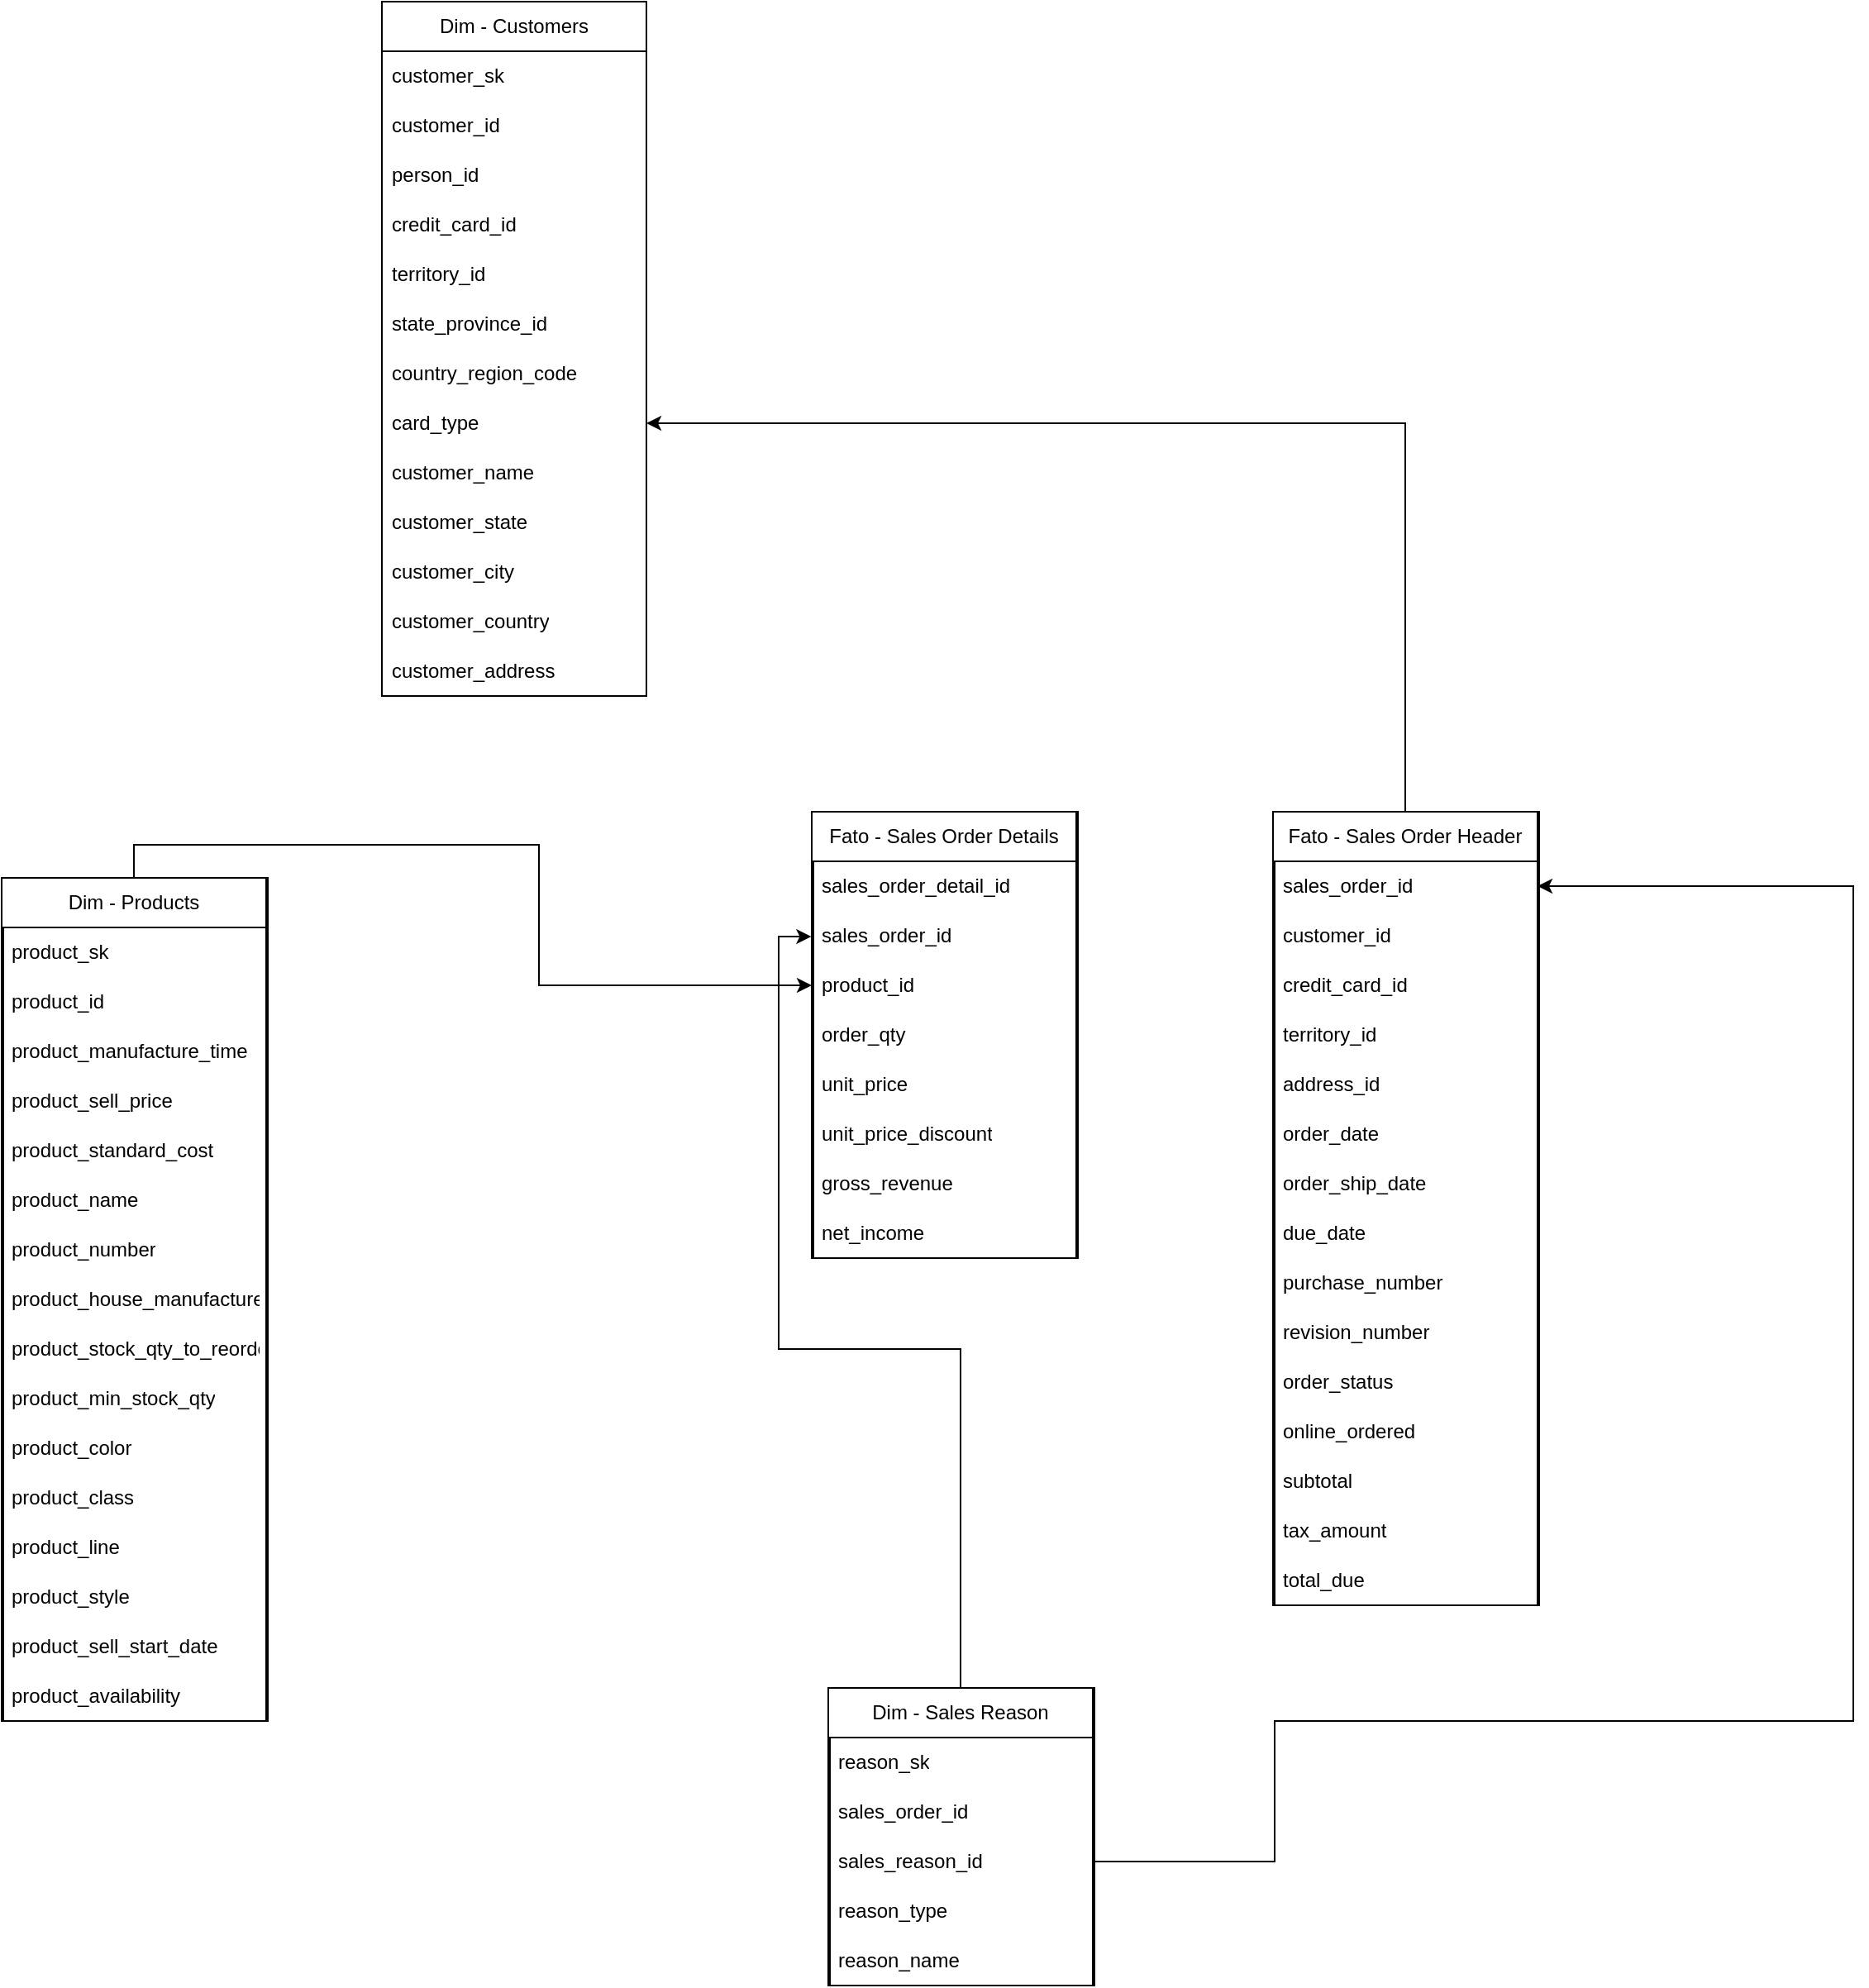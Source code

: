 <mxfile version="21.6.1" type="github">
  <diagram name="Página-1" id="UpeWFnm57IUFRS4a2LFD">
    <mxGraphModel dx="3412" dy="2324" grid="1" gridSize="10" guides="1" tooltips="1" connect="1" arrows="1" fold="1" page="1" pageScale="1" pageWidth="827" pageHeight="1169" math="0" shadow="0">
      <root>
        <mxCell id="0" />
        <mxCell id="1" parent="0" />
        <mxCell id="mHSwdu6JltxRhwhwX5n6-65" style="edgeStyle=orthogonalEdgeStyle;rounded=0;orthogonalLoop=1;jettySize=auto;html=1;exitX=0.5;exitY=0;exitDx=0;exitDy=0;entryX=1;entryY=0.5;entryDx=0;entryDy=0;" edge="1" parent="1" source="mHSwdu6JltxRhwhwX5n6-6" target="mHSwdu6JltxRhwhwX5n6-59">
          <mxGeometry relative="1" as="geometry" />
        </mxCell>
        <mxCell id="mHSwdu6JltxRhwhwX5n6-106" style="edgeStyle=orthogonalEdgeStyle;rounded=0;orthogonalLoop=1;jettySize=auto;html=1;exitX=0.5;exitY=0;exitDx=0;exitDy=0;entryX=0;entryY=0.5;entryDx=0;entryDy=0;" edge="1" parent="1" source="mHSwdu6JltxRhwhwX5n6-85" target="mHSwdu6JltxRhwhwX5n6-14">
          <mxGeometry relative="1" as="geometry" />
        </mxCell>
        <mxCell id="mHSwdu6JltxRhwhwX5n6-108" value="" style="group" vertex="1" connectable="0" parent="1">
          <mxGeometry x="449" y="180" width="161" height="480" as="geometry" />
        </mxCell>
        <mxCell id="mHSwdu6JltxRhwhwX5n6-2" value="" style="shape=internalStorage;whiteSpace=wrap;html=1;backgroundOutline=1;dx=0;dy=20;" vertex="1" parent="mHSwdu6JltxRhwhwX5n6-108">
          <mxGeometry x="1" width="160" height="480" as="geometry" />
        </mxCell>
        <mxCell id="mHSwdu6JltxRhwhwX5n6-6" value="Fato - Sales Order Header" style="swimlane;fontStyle=0;childLayout=stackLayout;horizontal=1;startSize=30;horizontalStack=0;resizeParent=1;resizeParentMax=0;resizeLast=0;collapsible=1;marginBottom=0;whiteSpace=wrap;html=1;" vertex="1" parent="mHSwdu6JltxRhwhwX5n6-108">
          <mxGeometry width="160" height="480" as="geometry" />
        </mxCell>
        <mxCell id="mHSwdu6JltxRhwhwX5n6-7" value="sales_order_id" style="text;strokeColor=none;fillColor=none;align=left;verticalAlign=middle;spacingLeft=4;spacingRight=4;overflow=hidden;points=[[0,0.5],[1,0.5]];portConstraint=eastwest;rotatable=0;whiteSpace=wrap;html=1;" vertex="1" parent="mHSwdu6JltxRhwhwX5n6-6">
          <mxGeometry y="30" width="160" height="30" as="geometry" />
        </mxCell>
        <mxCell id="mHSwdu6JltxRhwhwX5n6-8" value="customer_id" style="text;strokeColor=none;fillColor=none;align=left;verticalAlign=middle;spacingLeft=4;spacingRight=4;overflow=hidden;points=[[0,0.5],[1,0.5]];portConstraint=eastwest;rotatable=0;whiteSpace=wrap;html=1;" vertex="1" parent="mHSwdu6JltxRhwhwX5n6-6">
          <mxGeometry y="60" width="160" height="30" as="geometry" />
        </mxCell>
        <mxCell id="mHSwdu6JltxRhwhwX5n6-9" value="credit_card_id" style="text;strokeColor=none;fillColor=none;align=left;verticalAlign=middle;spacingLeft=4;spacingRight=4;overflow=hidden;points=[[0,0.5],[1,0.5]];portConstraint=eastwest;rotatable=0;whiteSpace=wrap;html=1;" vertex="1" parent="mHSwdu6JltxRhwhwX5n6-6">
          <mxGeometry y="90" width="160" height="30" as="geometry" />
        </mxCell>
        <mxCell id="mHSwdu6JltxRhwhwX5n6-39" value="territory_id" style="text;strokeColor=none;fillColor=none;align=left;verticalAlign=middle;spacingLeft=4;spacingRight=4;overflow=hidden;points=[[0,0.5],[1,0.5]];portConstraint=eastwest;rotatable=0;whiteSpace=wrap;html=1;" vertex="1" parent="mHSwdu6JltxRhwhwX5n6-6">
          <mxGeometry y="120" width="160" height="30" as="geometry" />
        </mxCell>
        <mxCell id="mHSwdu6JltxRhwhwX5n6-40" value="address_id" style="text;strokeColor=none;fillColor=none;align=left;verticalAlign=middle;spacingLeft=4;spacingRight=4;overflow=hidden;points=[[0,0.5],[1,0.5]];portConstraint=eastwest;rotatable=0;whiteSpace=wrap;html=1;" vertex="1" parent="mHSwdu6JltxRhwhwX5n6-6">
          <mxGeometry y="150" width="160" height="30" as="geometry" />
        </mxCell>
        <mxCell id="mHSwdu6JltxRhwhwX5n6-41" value="order_date" style="text;strokeColor=none;fillColor=none;align=left;verticalAlign=middle;spacingLeft=4;spacingRight=4;overflow=hidden;points=[[0,0.5],[1,0.5]];portConstraint=eastwest;rotatable=0;whiteSpace=wrap;html=1;" vertex="1" parent="mHSwdu6JltxRhwhwX5n6-6">
          <mxGeometry y="180" width="160" height="30" as="geometry" />
        </mxCell>
        <mxCell id="mHSwdu6JltxRhwhwX5n6-42" value="order_ship_date" style="text;strokeColor=none;fillColor=none;align=left;verticalAlign=middle;spacingLeft=4;spacingRight=4;overflow=hidden;points=[[0,0.5],[1,0.5]];portConstraint=eastwest;rotatable=0;whiteSpace=wrap;html=1;" vertex="1" parent="mHSwdu6JltxRhwhwX5n6-6">
          <mxGeometry y="210" width="160" height="30" as="geometry" />
        </mxCell>
        <mxCell id="mHSwdu6JltxRhwhwX5n6-46" value="due_date" style="text;strokeColor=none;fillColor=none;align=left;verticalAlign=middle;spacingLeft=4;spacingRight=4;overflow=hidden;points=[[0,0.5],[1,0.5]];portConstraint=eastwest;rotatable=0;whiteSpace=wrap;html=1;" vertex="1" parent="mHSwdu6JltxRhwhwX5n6-6">
          <mxGeometry y="240" width="160" height="30" as="geometry" />
        </mxCell>
        <mxCell id="mHSwdu6JltxRhwhwX5n6-47" value="purchase_number" style="text;strokeColor=none;fillColor=none;align=left;verticalAlign=middle;spacingLeft=4;spacingRight=4;overflow=hidden;points=[[0,0.5],[1,0.5]];portConstraint=eastwest;rotatable=0;whiteSpace=wrap;html=1;" vertex="1" parent="mHSwdu6JltxRhwhwX5n6-6">
          <mxGeometry y="270" width="160" height="30" as="geometry" />
        </mxCell>
        <mxCell id="mHSwdu6JltxRhwhwX5n6-48" value="revision_number" style="text;strokeColor=none;fillColor=none;align=left;verticalAlign=middle;spacingLeft=4;spacingRight=4;overflow=hidden;points=[[0,0.5],[1,0.5]];portConstraint=eastwest;rotatable=0;whiteSpace=wrap;html=1;" vertex="1" parent="mHSwdu6JltxRhwhwX5n6-6">
          <mxGeometry y="300" width="160" height="30" as="geometry" />
        </mxCell>
        <mxCell id="mHSwdu6JltxRhwhwX5n6-33" value="order_status" style="text;strokeColor=none;fillColor=none;align=left;verticalAlign=middle;spacingLeft=4;spacingRight=4;overflow=hidden;points=[[0,0.5],[1,0.5]];portConstraint=eastwest;rotatable=0;whiteSpace=wrap;html=1;" vertex="1" parent="mHSwdu6JltxRhwhwX5n6-6">
          <mxGeometry y="330" width="160" height="30" as="geometry" />
        </mxCell>
        <mxCell id="mHSwdu6JltxRhwhwX5n6-49" value="online_ordered" style="text;strokeColor=none;fillColor=none;align=left;verticalAlign=middle;spacingLeft=4;spacingRight=4;overflow=hidden;points=[[0,0.5],[1,0.5]];portConstraint=eastwest;rotatable=0;whiteSpace=wrap;html=1;" vertex="1" parent="mHSwdu6JltxRhwhwX5n6-6">
          <mxGeometry y="360" width="160" height="30" as="geometry" />
        </mxCell>
        <mxCell id="mHSwdu6JltxRhwhwX5n6-50" value="subtotal" style="text;strokeColor=none;fillColor=none;align=left;verticalAlign=middle;spacingLeft=4;spacingRight=4;overflow=hidden;points=[[0,0.5],[1,0.5]];portConstraint=eastwest;rotatable=0;whiteSpace=wrap;html=1;" vertex="1" parent="mHSwdu6JltxRhwhwX5n6-6">
          <mxGeometry y="390" width="160" height="30" as="geometry" />
        </mxCell>
        <mxCell id="mHSwdu6JltxRhwhwX5n6-52" value="tax_amount" style="text;strokeColor=none;fillColor=none;align=left;verticalAlign=middle;spacingLeft=4;spacingRight=4;overflow=hidden;points=[[0,0.5],[1,0.5]];portConstraint=eastwest;rotatable=0;whiteSpace=wrap;html=1;" vertex="1" parent="mHSwdu6JltxRhwhwX5n6-6">
          <mxGeometry y="420" width="160" height="30" as="geometry" />
        </mxCell>
        <mxCell id="mHSwdu6JltxRhwhwX5n6-53" value="total_due" style="text;strokeColor=none;fillColor=none;align=left;verticalAlign=middle;spacingLeft=4;spacingRight=4;overflow=hidden;points=[[0,0.5],[1,0.5]];portConstraint=eastwest;rotatable=0;whiteSpace=wrap;html=1;" vertex="1" parent="mHSwdu6JltxRhwhwX5n6-6">
          <mxGeometry y="450" width="160" height="30" as="geometry" />
        </mxCell>
        <mxCell id="mHSwdu6JltxRhwhwX5n6-109" value="" style="group" vertex="1" connectable="0" parent="1">
          <mxGeometry x="170" y="180" width="161" height="270" as="geometry" />
        </mxCell>
        <mxCell id="mHSwdu6JltxRhwhwX5n6-10" value="" style="shape=internalStorage;whiteSpace=wrap;html=1;backgroundOutline=1;dx=0;dy=20;" vertex="1" parent="mHSwdu6JltxRhwhwX5n6-109">
          <mxGeometry x="1" width="160" height="270" as="geometry" />
        </mxCell>
        <mxCell id="mHSwdu6JltxRhwhwX5n6-11" value="Fato - Sales Order Details" style="swimlane;fontStyle=0;childLayout=stackLayout;horizontal=1;startSize=30;horizontalStack=0;resizeParent=1;resizeParentMax=0;resizeLast=0;collapsible=1;marginBottom=0;whiteSpace=wrap;html=1;" vertex="1" parent="mHSwdu6JltxRhwhwX5n6-109">
          <mxGeometry width="160" height="270" as="geometry" />
        </mxCell>
        <mxCell id="mHSwdu6JltxRhwhwX5n6-12" value="sales_order_detail_id" style="text;strokeColor=none;fillColor=none;align=left;verticalAlign=middle;spacingLeft=4;spacingRight=4;overflow=hidden;points=[[0,0.5],[1,0.5]];portConstraint=eastwest;rotatable=0;whiteSpace=wrap;html=1;" vertex="1" parent="mHSwdu6JltxRhwhwX5n6-11">
          <mxGeometry y="30" width="160" height="30" as="geometry" />
        </mxCell>
        <mxCell id="mHSwdu6JltxRhwhwX5n6-13" value="sales_order_id" style="text;strokeColor=none;fillColor=none;align=left;verticalAlign=middle;spacingLeft=4;spacingRight=4;overflow=hidden;points=[[0,0.5],[1,0.5]];portConstraint=eastwest;rotatable=0;whiteSpace=wrap;html=1;" vertex="1" parent="mHSwdu6JltxRhwhwX5n6-11">
          <mxGeometry y="60" width="160" height="30" as="geometry" />
        </mxCell>
        <mxCell id="mHSwdu6JltxRhwhwX5n6-14" value="product_id" style="text;strokeColor=none;fillColor=none;align=left;verticalAlign=middle;spacingLeft=4;spacingRight=4;overflow=hidden;points=[[0,0.5],[1,0.5]];portConstraint=eastwest;rotatable=0;whiteSpace=wrap;html=1;" vertex="1" parent="mHSwdu6JltxRhwhwX5n6-11">
          <mxGeometry y="90" width="160" height="30" as="geometry" />
        </mxCell>
        <mxCell id="mHSwdu6JltxRhwhwX5n6-34" value="order_qty" style="text;strokeColor=none;fillColor=none;align=left;verticalAlign=middle;spacingLeft=4;spacingRight=4;overflow=hidden;points=[[0,0.5],[1,0.5]];portConstraint=eastwest;rotatable=0;whiteSpace=wrap;html=1;" vertex="1" parent="mHSwdu6JltxRhwhwX5n6-11">
          <mxGeometry y="120" width="160" height="30" as="geometry" />
        </mxCell>
        <mxCell id="mHSwdu6JltxRhwhwX5n6-35" value="unit_price" style="text;strokeColor=none;fillColor=none;align=left;verticalAlign=middle;spacingLeft=4;spacingRight=4;overflow=hidden;points=[[0,0.5],[1,0.5]];portConstraint=eastwest;rotatable=0;whiteSpace=wrap;html=1;" vertex="1" parent="mHSwdu6JltxRhwhwX5n6-11">
          <mxGeometry y="150" width="160" height="30" as="geometry" />
        </mxCell>
        <mxCell id="mHSwdu6JltxRhwhwX5n6-36" value="unit_price_discount" style="text;strokeColor=none;fillColor=none;align=left;verticalAlign=middle;spacingLeft=4;spacingRight=4;overflow=hidden;points=[[0,0.5],[1,0.5]];portConstraint=eastwest;rotatable=0;whiteSpace=wrap;html=1;" vertex="1" parent="mHSwdu6JltxRhwhwX5n6-11">
          <mxGeometry y="180" width="160" height="30" as="geometry" />
        </mxCell>
        <mxCell id="mHSwdu6JltxRhwhwX5n6-37" value="gross_revenue" style="text;strokeColor=none;fillColor=none;align=left;verticalAlign=middle;spacingLeft=4;spacingRight=4;overflow=hidden;points=[[0,0.5],[1,0.5]];portConstraint=eastwest;rotatable=0;whiteSpace=wrap;html=1;" vertex="1" parent="mHSwdu6JltxRhwhwX5n6-11">
          <mxGeometry y="210" width="160" height="30" as="geometry" />
        </mxCell>
        <mxCell id="mHSwdu6JltxRhwhwX5n6-38" value="net_income" style="text;strokeColor=none;fillColor=none;align=left;verticalAlign=middle;spacingLeft=4;spacingRight=4;overflow=hidden;points=[[0,0.5],[1,0.5]];portConstraint=eastwest;rotatable=0;whiteSpace=wrap;html=1;" vertex="1" parent="mHSwdu6JltxRhwhwX5n6-11">
          <mxGeometry y="240" width="160" height="30" as="geometry" />
        </mxCell>
        <mxCell id="mHSwdu6JltxRhwhwX5n6-111" value="" style="group" vertex="1" connectable="0" parent="1">
          <mxGeometry x="-90" y="-310" width="160" height="420" as="geometry" />
        </mxCell>
        <mxCell id="mHSwdu6JltxRhwhwX5n6-15" value="" style="shape=internalStorage;whiteSpace=wrap;html=1;backgroundOutline=1;dx=0;dy=20;" vertex="1" parent="mHSwdu6JltxRhwhwX5n6-111">
          <mxGeometry width="160" height="420" as="geometry" />
        </mxCell>
        <mxCell id="mHSwdu6JltxRhwhwX5n6-16" value="Dim - Customers" style="swimlane;fontStyle=0;childLayout=stackLayout;horizontal=1;startSize=30;horizontalStack=0;resizeParent=1;resizeParentMax=0;resizeLast=0;collapsible=1;marginBottom=0;whiteSpace=wrap;html=1;" vertex="1" parent="mHSwdu6JltxRhwhwX5n6-111">
          <mxGeometry width="160" height="420" as="geometry" />
        </mxCell>
        <mxCell id="mHSwdu6JltxRhwhwX5n6-17" value="customer_sk" style="text;strokeColor=none;fillColor=none;align=left;verticalAlign=middle;spacingLeft=4;spacingRight=4;overflow=hidden;points=[[0,0.5],[1,0.5]];portConstraint=eastwest;rotatable=0;whiteSpace=wrap;html=1;" vertex="1" parent="mHSwdu6JltxRhwhwX5n6-16">
          <mxGeometry y="30" width="160" height="30" as="geometry" />
        </mxCell>
        <mxCell id="mHSwdu6JltxRhwhwX5n6-18" value="customer_id" style="text;strokeColor=none;fillColor=none;align=left;verticalAlign=middle;spacingLeft=4;spacingRight=4;overflow=hidden;points=[[0,0.5],[1,0.5]];portConstraint=eastwest;rotatable=0;whiteSpace=wrap;html=1;" vertex="1" parent="mHSwdu6JltxRhwhwX5n6-16">
          <mxGeometry y="60" width="160" height="30" as="geometry" />
        </mxCell>
        <mxCell id="mHSwdu6JltxRhwhwX5n6-19" value="person_id" style="text;strokeColor=none;fillColor=none;align=left;verticalAlign=middle;spacingLeft=4;spacingRight=4;overflow=hidden;points=[[0,0.5],[1,0.5]];portConstraint=eastwest;rotatable=0;whiteSpace=wrap;html=1;" vertex="1" parent="mHSwdu6JltxRhwhwX5n6-16">
          <mxGeometry y="90" width="160" height="30" as="geometry" />
        </mxCell>
        <mxCell id="mHSwdu6JltxRhwhwX5n6-54" value="credit_card_id" style="text;strokeColor=none;fillColor=none;align=left;verticalAlign=middle;spacingLeft=4;spacingRight=4;overflow=hidden;points=[[0,0.5],[1,0.5]];portConstraint=eastwest;rotatable=0;whiteSpace=wrap;html=1;" vertex="1" parent="mHSwdu6JltxRhwhwX5n6-16">
          <mxGeometry y="120" width="160" height="30" as="geometry" />
        </mxCell>
        <mxCell id="mHSwdu6JltxRhwhwX5n6-55" value="territory_id" style="text;strokeColor=none;fillColor=none;align=left;verticalAlign=middle;spacingLeft=4;spacingRight=4;overflow=hidden;points=[[0,0.5],[1,0.5]];portConstraint=eastwest;rotatable=0;whiteSpace=wrap;html=1;" vertex="1" parent="mHSwdu6JltxRhwhwX5n6-16">
          <mxGeometry y="150" width="160" height="30" as="geometry" />
        </mxCell>
        <mxCell id="mHSwdu6JltxRhwhwX5n6-56" value="state_province_id" style="text;strokeColor=none;fillColor=none;align=left;verticalAlign=middle;spacingLeft=4;spacingRight=4;overflow=hidden;points=[[0,0.5],[1,0.5]];portConstraint=eastwest;rotatable=0;whiteSpace=wrap;html=1;" vertex="1" parent="mHSwdu6JltxRhwhwX5n6-16">
          <mxGeometry y="180" width="160" height="30" as="geometry" />
        </mxCell>
        <mxCell id="mHSwdu6JltxRhwhwX5n6-57" value="country_region_code" style="text;strokeColor=none;fillColor=none;align=left;verticalAlign=middle;spacingLeft=4;spacingRight=4;overflow=hidden;points=[[0,0.5],[1,0.5]];portConstraint=eastwest;rotatable=0;whiteSpace=wrap;html=1;" vertex="1" parent="mHSwdu6JltxRhwhwX5n6-16">
          <mxGeometry y="210" width="160" height="30" as="geometry" />
        </mxCell>
        <mxCell id="mHSwdu6JltxRhwhwX5n6-59" value="card_type" style="text;strokeColor=none;fillColor=none;align=left;verticalAlign=middle;spacingLeft=4;spacingRight=4;overflow=hidden;points=[[0,0.5],[1,0.5]];portConstraint=eastwest;rotatable=0;whiteSpace=wrap;html=1;" vertex="1" parent="mHSwdu6JltxRhwhwX5n6-16">
          <mxGeometry y="240" width="160" height="30" as="geometry" />
        </mxCell>
        <mxCell id="mHSwdu6JltxRhwhwX5n6-60" value="customer_name" style="text;strokeColor=none;fillColor=none;align=left;verticalAlign=middle;spacingLeft=4;spacingRight=4;overflow=hidden;points=[[0,0.5],[1,0.5]];portConstraint=eastwest;rotatable=0;whiteSpace=wrap;html=1;" vertex="1" parent="mHSwdu6JltxRhwhwX5n6-16">
          <mxGeometry y="270" width="160" height="30" as="geometry" />
        </mxCell>
        <mxCell id="mHSwdu6JltxRhwhwX5n6-61" value="customer_state" style="text;strokeColor=none;fillColor=none;align=left;verticalAlign=middle;spacingLeft=4;spacingRight=4;overflow=hidden;points=[[0,0.5],[1,0.5]];portConstraint=eastwest;rotatable=0;whiteSpace=wrap;html=1;" vertex="1" parent="mHSwdu6JltxRhwhwX5n6-16">
          <mxGeometry y="300" width="160" height="30" as="geometry" />
        </mxCell>
        <mxCell id="mHSwdu6JltxRhwhwX5n6-62" value="customer_city" style="text;strokeColor=none;fillColor=none;align=left;verticalAlign=middle;spacingLeft=4;spacingRight=4;overflow=hidden;points=[[0,0.5],[1,0.5]];portConstraint=eastwest;rotatable=0;whiteSpace=wrap;html=1;" vertex="1" parent="mHSwdu6JltxRhwhwX5n6-16">
          <mxGeometry y="330" width="160" height="30" as="geometry" />
        </mxCell>
        <mxCell id="mHSwdu6JltxRhwhwX5n6-63" value="customer_country" style="text;strokeColor=none;fillColor=none;align=left;verticalAlign=middle;spacingLeft=4;spacingRight=4;overflow=hidden;points=[[0,0.5],[1,0.5]];portConstraint=eastwest;rotatable=0;whiteSpace=wrap;html=1;" vertex="1" parent="mHSwdu6JltxRhwhwX5n6-16">
          <mxGeometry y="360" width="160" height="30" as="geometry" />
        </mxCell>
        <mxCell id="mHSwdu6JltxRhwhwX5n6-64" value="customer_address" style="text;strokeColor=none;fillColor=none;align=left;verticalAlign=middle;spacingLeft=4;spacingRight=4;overflow=hidden;points=[[0,0.5],[1,0.5]];portConstraint=eastwest;rotatable=0;whiteSpace=wrap;html=1;" vertex="1" parent="mHSwdu6JltxRhwhwX5n6-16">
          <mxGeometry y="390" width="160" height="30" as="geometry" />
        </mxCell>
        <mxCell id="mHSwdu6JltxRhwhwX5n6-110" value="" style="group" vertex="1" connectable="0" parent="1">
          <mxGeometry x="-320" y="220" width="161" height="510" as="geometry" />
        </mxCell>
        <mxCell id="mHSwdu6JltxRhwhwX5n6-84" value="" style="shape=internalStorage;whiteSpace=wrap;html=1;backgroundOutline=1;dx=0;dy=20;" vertex="1" parent="mHSwdu6JltxRhwhwX5n6-110">
          <mxGeometry x="1" width="160" height="510" as="geometry" />
        </mxCell>
        <mxCell id="mHSwdu6JltxRhwhwX5n6-85" value="Dim - Products" style="swimlane;fontStyle=0;childLayout=stackLayout;horizontal=1;startSize=30;horizontalStack=0;resizeParent=1;resizeParentMax=0;resizeLast=0;collapsible=1;marginBottom=0;whiteSpace=wrap;html=1;" vertex="1" parent="mHSwdu6JltxRhwhwX5n6-110">
          <mxGeometry width="160" height="510" as="geometry" />
        </mxCell>
        <mxCell id="mHSwdu6JltxRhwhwX5n6-86" value="product_sk" style="text;strokeColor=none;fillColor=none;align=left;verticalAlign=middle;spacingLeft=4;spacingRight=4;overflow=hidden;points=[[0,0.5],[1,0.5]];portConstraint=eastwest;rotatable=0;whiteSpace=wrap;html=1;" vertex="1" parent="mHSwdu6JltxRhwhwX5n6-85">
          <mxGeometry y="30" width="160" height="30" as="geometry" />
        </mxCell>
        <mxCell id="mHSwdu6JltxRhwhwX5n6-87" value="product_id" style="text;strokeColor=none;fillColor=none;align=left;verticalAlign=middle;spacingLeft=4;spacingRight=4;overflow=hidden;points=[[0,0.5],[1,0.5]];portConstraint=eastwest;rotatable=0;whiteSpace=wrap;html=1;" vertex="1" parent="mHSwdu6JltxRhwhwX5n6-85">
          <mxGeometry y="60" width="160" height="30" as="geometry" />
        </mxCell>
        <mxCell id="mHSwdu6JltxRhwhwX5n6-88" value="product_manufacture_time" style="text;strokeColor=none;fillColor=none;align=left;verticalAlign=middle;spacingLeft=4;spacingRight=4;overflow=hidden;points=[[0,0.5],[1,0.5]];portConstraint=eastwest;rotatable=0;whiteSpace=wrap;html=1;" vertex="1" parent="mHSwdu6JltxRhwhwX5n6-85">
          <mxGeometry y="90" width="160" height="30" as="geometry" />
        </mxCell>
        <mxCell id="mHSwdu6JltxRhwhwX5n6-89" value="product_sell_price" style="text;strokeColor=none;fillColor=none;align=left;verticalAlign=middle;spacingLeft=4;spacingRight=4;overflow=hidden;points=[[0,0.5],[1,0.5]];portConstraint=eastwest;rotatable=0;whiteSpace=wrap;html=1;" vertex="1" parent="mHSwdu6JltxRhwhwX5n6-85">
          <mxGeometry y="120" width="160" height="30" as="geometry" />
        </mxCell>
        <mxCell id="mHSwdu6JltxRhwhwX5n6-90" value="product_standard_cost" style="text;strokeColor=none;fillColor=none;align=left;verticalAlign=middle;spacingLeft=4;spacingRight=4;overflow=hidden;points=[[0,0.5],[1,0.5]];portConstraint=eastwest;rotatable=0;whiteSpace=wrap;html=1;" vertex="1" parent="mHSwdu6JltxRhwhwX5n6-85">
          <mxGeometry y="150" width="160" height="30" as="geometry" />
        </mxCell>
        <mxCell id="mHSwdu6JltxRhwhwX5n6-91" value="product_name" style="text;strokeColor=none;fillColor=none;align=left;verticalAlign=middle;spacingLeft=4;spacingRight=4;overflow=hidden;points=[[0,0.5],[1,0.5]];portConstraint=eastwest;rotatable=0;whiteSpace=wrap;html=1;" vertex="1" parent="mHSwdu6JltxRhwhwX5n6-85">
          <mxGeometry y="180" width="160" height="30" as="geometry" />
        </mxCell>
        <mxCell id="mHSwdu6JltxRhwhwX5n6-92" value="product_number" style="text;strokeColor=none;fillColor=none;align=left;verticalAlign=middle;spacingLeft=4;spacingRight=4;overflow=hidden;points=[[0,0.5],[1,0.5]];portConstraint=eastwest;rotatable=0;whiteSpace=wrap;html=1;" vertex="1" parent="mHSwdu6JltxRhwhwX5n6-85">
          <mxGeometry y="210" width="160" height="30" as="geometry" />
        </mxCell>
        <mxCell id="mHSwdu6JltxRhwhwX5n6-93" value="product_house_manufactured" style="text;strokeColor=none;fillColor=none;align=left;verticalAlign=middle;spacingLeft=4;spacingRight=4;overflow=hidden;points=[[0,0.5],[1,0.5]];portConstraint=eastwest;rotatable=0;whiteSpace=wrap;html=1;" vertex="1" parent="mHSwdu6JltxRhwhwX5n6-85">
          <mxGeometry y="240" width="160" height="30" as="geometry" />
        </mxCell>
        <mxCell id="mHSwdu6JltxRhwhwX5n6-94" value="product_stock_qty_to_reorder" style="text;strokeColor=none;fillColor=none;align=left;verticalAlign=middle;spacingLeft=4;spacingRight=4;overflow=hidden;points=[[0,0.5],[1,0.5]];portConstraint=eastwest;rotatable=0;whiteSpace=wrap;html=1;" vertex="1" parent="mHSwdu6JltxRhwhwX5n6-85">
          <mxGeometry y="270" width="160" height="30" as="geometry" />
        </mxCell>
        <mxCell id="mHSwdu6JltxRhwhwX5n6-95" value="product_min_stock_qty" style="text;strokeColor=none;fillColor=none;align=left;verticalAlign=middle;spacingLeft=4;spacingRight=4;overflow=hidden;points=[[0,0.5],[1,0.5]];portConstraint=eastwest;rotatable=0;whiteSpace=wrap;html=1;" vertex="1" parent="mHSwdu6JltxRhwhwX5n6-85">
          <mxGeometry y="300" width="160" height="30" as="geometry" />
        </mxCell>
        <mxCell id="mHSwdu6JltxRhwhwX5n6-96" value="product_color" style="text;strokeColor=none;fillColor=none;align=left;verticalAlign=middle;spacingLeft=4;spacingRight=4;overflow=hidden;points=[[0,0.5],[1,0.5]];portConstraint=eastwest;rotatable=0;whiteSpace=wrap;html=1;" vertex="1" parent="mHSwdu6JltxRhwhwX5n6-85">
          <mxGeometry y="330" width="160" height="30" as="geometry" />
        </mxCell>
        <mxCell id="mHSwdu6JltxRhwhwX5n6-97" value="product_class" style="text;strokeColor=none;fillColor=none;align=left;verticalAlign=middle;spacingLeft=4;spacingRight=4;overflow=hidden;points=[[0,0.5],[1,0.5]];portConstraint=eastwest;rotatable=0;whiteSpace=wrap;html=1;" vertex="1" parent="mHSwdu6JltxRhwhwX5n6-85">
          <mxGeometry y="360" width="160" height="30" as="geometry" />
        </mxCell>
        <mxCell id="mHSwdu6JltxRhwhwX5n6-98" value="product_line" style="text;strokeColor=none;fillColor=none;align=left;verticalAlign=middle;spacingLeft=4;spacingRight=4;overflow=hidden;points=[[0,0.5],[1,0.5]];portConstraint=eastwest;rotatable=0;whiteSpace=wrap;html=1;" vertex="1" parent="mHSwdu6JltxRhwhwX5n6-85">
          <mxGeometry y="390" width="160" height="30" as="geometry" />
        </mxCell>
        <mxCell id="mHSwdu6JltxRhwhwX5n6-99" value="product_style" style="text;strokeColor=none;fillColor=none;align=left;verticalAlign=middle;spacingLeft=4;spacingRight=4;overflow=hidden;points=[[0,0.5],[1,0.5]];portConstraint=eastwest;rotatable=0;whiteSpace=wrap;html=1;" vertex="1" parent="mHSwdu6JltxRhwhwX5n6-85">
          <mxGeometry y="420" width="160" height="30" as="geometry" />
        </mxCell>
        <mxCell id="mHSwdu6JltxRhwhwX5n6-102" value="product_sell_start_date" style="text;strokeColor=none;fillColor=none;align=left;verticalAlign=middle;spacingLeft=4;spacingRight=4;overflow=hidden;points=[[0,0.5],[1,0.5]];portConstraint=eastwest;rotatable=0;whiteSpace=wrap;html=1;" vertex="1" parent="mHSwdu6JltxRhwhwX5n6-85">
          <mxGeometry y="450" width="160" height="30" as="geometry" />
        </mxCell>
        <mxCell id="mHSwdu6JltxRhwhwX5n6-101" value="product_availability" style="text;strokeColor=none;fillColor=none;align=left;verticalAlign=middle;spacingLeft=4;spacingRight=4;overflow=hidden;points=[[0,0.5],[1,0.5]];portConstraint=eastwest;rotatable=0;whiteSpace=wrap;html=1;" vertex="1" parent="mHSwdu6JltxRhwhwX5n6-85">
          <mxGeometry y="480" width="160" height="30" as="geometry" />
        </mxCell>
        <mxCell id="mHSwdu6JltxRhwhwX5n6-107" value="" style="group" vertex="1" connectable="0" parent="1">
          <mxGeometry x="180" y="710" width="161" height="180" as="geometry" />
        </mxCell>
        <mxCell id="mHSwdu6JltxRhwhwX5n6-25" value="" style="shape=internalStorage;whiteSpace=wrap;html=1;backgroundOutline=1;dx=0;dy=20;" vertex="1" parent="mHSwdu6JltxRhwhwX5n6-107">
          <mxGeometry x="1" width="160" height="180" as="geometry" />
        </mxCell>
        <mxCell id="mHSwdu6JltxRhwhwX5n6-26" value="Dim - Sales Reason" style="swimlane;fontStyle=0;childLayout=stackLayout;horizontal=1;startSize=30;horizontalStack=0;resizeParent=1;resizeParentMax=0;resizeLast=0;collapsible=1;marginBottom=0;whiteSpace=wrap;html=1;" vertex="1" parent="mHSwdu6JltxRhwhwX5n6-107">
          <mxGeometry width="160" height="180" as="geometry" />
        </mxCell>
        <mxCell id="mHSwdu6JltxRhwhwX5n6-27" value="reason_sk" style="text;strokeColor=none;fillColor=none;align=left;verticalAlign=middle;spacingLeft=4;spacingRight=4;overflow=hidden;points=[[0,0.5],[1,0.5]];portConstraint=eastwest;rotatable=0;whiteSpace=wrap;html=1;" vertex="1" parent="mHSwdu6JltxRhwhwX5n6-26">
          <mxGeometry y="30" width="160" height="30" as="geometry" />
        </mxCell>
        <mxCell id="mHSwdu6JltxRhwhwX5n6-28" value="sales_order_id" style="text;strokeColor=none;fillColor=none;align=left;verticalAlign=middle;spacingLeft=4;spacingRight=4;overflow=hidden;points=[[0,0.5],[1,0.5]];portConstraint=eastwest;rotatable=0;whiteSpace=wrap;html=1;" vertex="1" parent="mHSwdu6JltxRhwhwX5n6-26">
          <mxGeometry y="60" width="160" height="30" as="geometry" />
        </mxCell>
        <mxCell id="mHSwdu6JltxRhwhwX5n6-29" value="sales_reason_id" style="text;strokeColor=none;fillColor=none;align=left;verticalAlign=middle;spacingLeft=4;spacingRight=4;overflow=hidden;points=[[0,0.5],[1,0.5]];portConstraint=eastwest;rotatable=0;whiteSpace=wrap;html=1;" vertex="1" parent="mHSwdu6JltxRhwhwX5n6-26">
          <mxGeometry y="90" width="160" height="30" as="geometry" />
        </mxCell>
        <mxCell id="mHSwdu6JltxRhwhwX5n6-103" value="reason_type" style="text;strokeColor=none;fillColor=none;align=left;verticalAlign=middle;spacingLeft=4;spacingRight=4;overflow=hidden;points=[[0,0.5],[1,0.5]];portConstraint=eastwest;rotatable=0;whiteSpace=wrap;html=1;" vertex="1" parent="mHSwdu6JltxRhwhwX5n6-26">
          <mxGeometry y="120" width="160" height="30" as="geometry" />
        </mxCell>
        <mxCell id="mHSwdu6JltxRhwhwX5n6-104" value="reason_name" style="text;strokeColor=none;fillColor=none;align=left;verticalAlign=middle;spacingLeft=4;spacingRight=4;overflow=hidden;points=[[0,0.5],[1,0.5]];portConstraint=eastwest;rotatable=0;whiteSpace=wrap;html=1;" vertex="1" parent="mHSwdu6JltxRhwhwX5n6-26">
          <mxGeometry y="150" width="160" height="30" as="geometry" />
        </mxCell>
        <mxCell id="mHSwdu6JltxRhwhwX5n6-113" style="edgeStyle=orthogonalEdgeStyle;rounded=0;orthogonalLoop=1;jettySize=auto;html=1;exitX=0.5;exitY=0;exitDx=0;exitDy=0;entryX=-0.002;entryY=-0.483;entryDx=0;entryDy=0;entryPerimeter=0;" edge="1" parent="1" source="mHSwdu6JltxRhwhwX5n6-26" target="mHSwdu6JltxRhwhwX5n6-14">
          <mxGeometry relative="1" as="geometry" />
        </mxCell>
        <mxCell id="mHSwdu6JltxRhwhwX5n6-114" style="edgeStyle=orthogonalEdgeStyle;rounded=0;orthogonalLoop=1;jettySize=auto;html=1;exitX=1;exitY=0.5;exitDx=0;exitDy=0;entryX=1;entryY=0.5;entryDx=0;entryDy=0;" edge="1" parent="1" source="mHSwdu6JltxRhwhwX5n6-29" target="mHSwdu6JltxRhwhwX5n6-7">
          <mxGeometry relative="1" as="geometry">
            <Array as="points">
              <mxPoint x="450" y="815" />
              <mxPoint x="450" y="730" />
              <mxPoint x="800" y="730" />
              <mxPoint x="800" y="225" />
            </Array>
          </mxGeometry>
        </mxCell>
      </root>
    </mxGraphModel>
  </diagram>
</mxfile>
